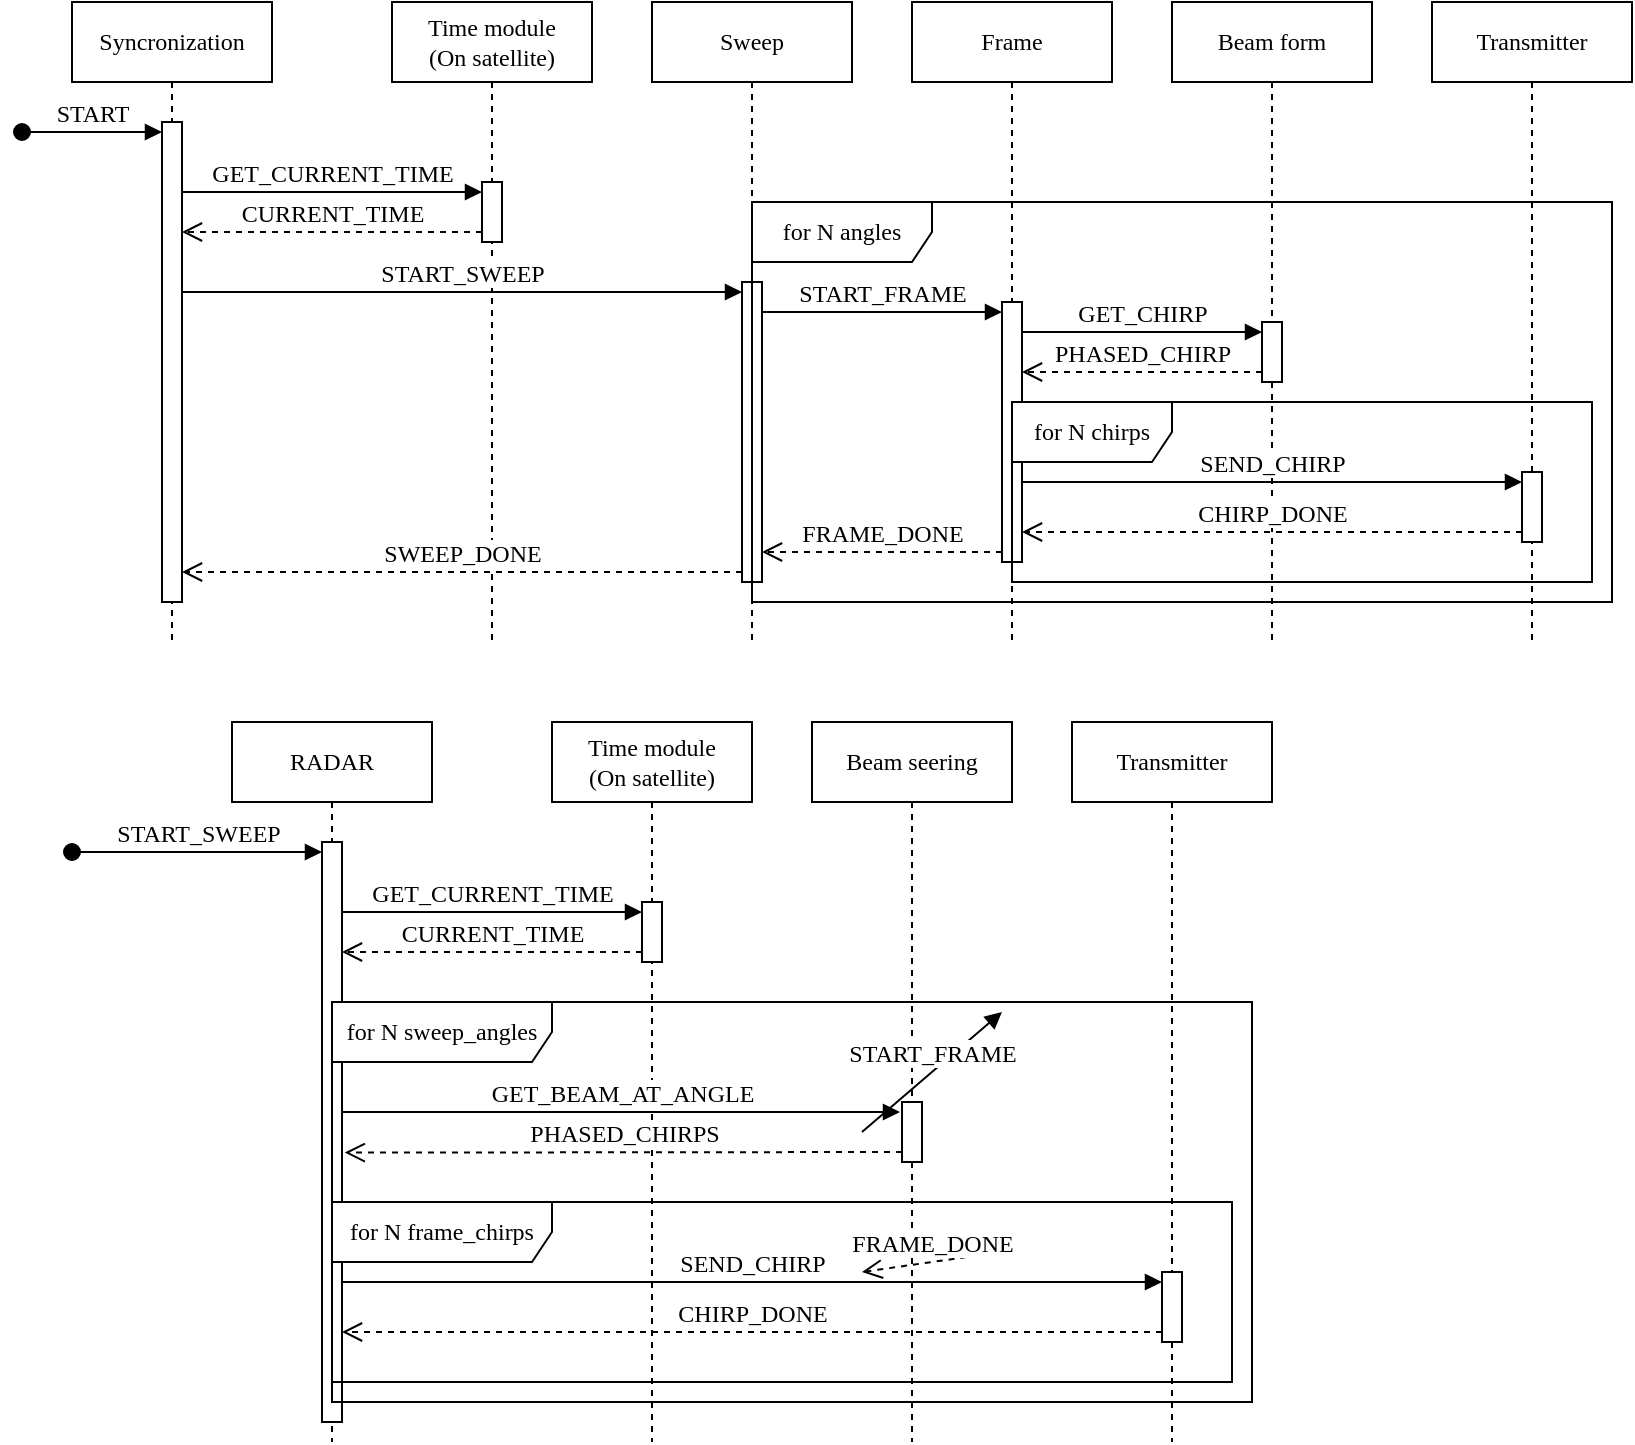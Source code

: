 <mxfile version="26.2.13">
  <diagram name="Page-1" id="kV-45eQNpwQn6KGaD91V">
    <mxGraphModel dx="1190" dy="633" grid="1" gridSize="10" guides="1" tooltips="1" connect="1" arrows="1" fold="1" page="1" pageScale="1" pageWidth="827" pageHeight="1169" math="0" shadow="0">
      <root>
        <mxCell id="0" />
        <mxCell id="1" parent="0" />
        <mxCell id="dV2UwhRpdAfM-n-fXqlM-1" value="Syncronization" style="shape=umlLifeline;perimeter=lifelinePerimeter;whiteSpace=wrap;html=1;container=1;dropTarget=0;collapsible=0;recursiveResize=0;outlineConnect=0;portConstraint=eastwest;newEdgeStyle={&quot;edgeStyle&quot;:&quot;elbowEdgeStyle&quot;,&quot;elbow&quot;:&quot;vertical&quot;,&quot;curved&quot;:0,&quot;rounded&quot;:0};fontFamily=modern;fontSource=https%3A%2F%2Fsourceforge.net%2Fprojects%2Fcm-unicode%2F;fontSize=12;" parent="1" vertex="1">
          <mxGeometry x="40" y="40" width="100" height="320" as="geometry" />
        </mxCell>
        <mxCell id="dV2UwhRpdAfM-n-fXqlM-11" value="" style="html=1;points=[[0,0,0,0,5],[0,1,0,0,-5],[1,0,0,0,5],[1,1,0,0,-5]];perimeter=orthogonalPerimeter;outlineConnect=0;targetShapes=umlLifeline;portConstraint=eastwest;newEdgeStyle={&quot;curved&quot;:0,&quot;rounded&quot;:0};fontFamily=modern;fontSource=https%3A%2F%2Fsourceforge.net%2Fprojects%2Fcm-unicode%2F;fontSize=12;" parent="dV2UwhRpdAfM-n-fXqlM-1" vertex="1">
          <mxGeometry x="45" y="60" width="10" height="240" as="geometry" />
        </mxCell>
        <mxCell id="dV2UwhRpdAfM-n-fXqlM-12" value="START" style="html=1;verticalAlign=bottom;startArrow=oval;endArrow=block;startSize=8;curved=0;rounded=0;entryX=0;entryY=0;entryDx=0;entryDy=5;fontFamily=modern;fontSource=https%3A%2F%2Fsourceforge.net%2Fprojects%2Fcm-unicode%2F;fontSize=12;" parent="dV2UwhRpdAfM-n-fXqlM-1" target="dV2UwhRpdAfM-n-fXqlM-11" edge="1">
          <mxGeometry relative="1" as="geometry">
            <mxPoint x="-25" y="65" as="sourcePoint" />
          </mxGeometry>
        </mxCell>
        <mxCell id="dV2UwhRpdAfM-n-fXqlM-2" value="Time module&lt;br&gt;(On satellite)" style="shape=umlLifeline;perimeter=lifelinePerimeter;whiteSpace=wrap;html=1;container=1;dropTarget=0;collapsible=0;recursiveResize=0;outlineConnect=0;portConstraint=eastwest;newEdgeStyle={&quot;edgeStyle&quot;:&quot;elbowEdgeStyle&quot;,&quot;elbow&quot;:&quot;vertical&quot;,&quot;curved&quot;:0,&quot;rounded&quot;:0};fontFamily=modern;fontSource=https%3A%2F%2Fsourceforge.net%2Fprojects%2Fcm-unicode%2F;fontSize=12;" parent="1" vertex="1">
          <mxGeometry x="200" y="40" width="100" height="320" as="geometry" />
        </mxCell>
        <mxCell id="dV2UwhRpdAfM-n-fXqlM-8" value="" style="html=1;points=[[0,0,0,0,5],[0,1,0,0,-5],[1,0,0,0,5],[1,1,0,0,-5]];perimeter=orthogonalPerimeter;outlineConnect=0;targetShapes=umlLifeline;portConstraint=eastwest;newEdgeStyle={&quot;curved&quot;:0,&quot;rounded&quot;:0};fontFamily=modern;fontSource=https%3A%2F%2Fsourceforge.net%2Fprojects%2Fcm-unicode%2F;fontSize=12;" parent="dV2UwhRpdAfM-n-fXqlM-2" vertex="1">
          <mxGeometry x="45" y="90" width="10" height="30" as="geometry" />
        </mxCell>
        <mxCell id="dV2UwhRpdAfM-n-fXqlM-3" value="Sweep" style="shape=umlLifeline;perimeter=lifelinePerimeter;whiteSpace=wrap;html=1;container=1;dropTarget=0;collapsible=0;recursiveResize=0;outlineConnect=0;portConstraint=eastwest;newEdgeStyle={&quot;edgeStyle&quot;:&quot;elbowEdgeStyle&quot;,&quot;elbow&quot;:&quot;vertical&quot;,&quot;curved&quot;:0,&quot;rounded&quot;:0};fontFamily=modern;fontSource=https%3A%2F%2Fsourceforge.net%2Fprojects%2Fcm-unicode%2F;fontSize=12;" parent="1" vertex="1">
          <mxGeometry x="330" y="40" width="100" height="320" as="geometry" />
        </mxCell>
        <mxCell id="dV2UwhRpdAfM-n-fXqlM-13" value="" style="html=1;points=[[0,0,0,0,5],[0,1,0,0,-5],[1,0,0,0,5],[1,1,0,0,-5]];perimeter=orthogonalPerimeter;outlineConnect=0;targetShapes=umlLifeline;portConstraint=eastwest;newEdgeStyle={&quot;curved&quot;:0,&quot;rounded&quot;:0};fontFamily=modern;fontSource=https%3A%2F%2Fsourceforge.net%2Fprojects%2Fcm-unicode%2F;fontSize=12;" parent="dV2UwhRpdAfM-n-fXqlM-3" vertex="1">
          <mxGeometry x="45" y="140" width="10" height="150" as="geometry" />
        </mxCell>
        <mxCell id="dV2UwhRpdAfM-n-fXqlM-4" value="Frame" style="shape=umlLifeline;perimeter=lifelinePerimeter;whiteSpace=wrap;html=1;container=1;dropTarget=0;collapsible=0;recursiveResize=0;outlineConnect=0;portConstraint=eastwest;newEdgeStyle={&quot;edgeStyle&quot;:&quot;elbowEdgeStyle&quot;,&quot;elbow&quot;:&quot;vertical&quot;,&quot;curved&quot;:0,&quot;rounded&quot;:0};fontFamily=modern;fontSource=https%3A%2F%2Fsourceforge.net%2Fprojects%2Fcm-unicode%2F;fontSize=12;" parent="1" vertex="1">
          <mxGeometry x="460" y="40" width="100" height="320" as="geometry" />
        </mxCell>
        <mxCell id="dV2UwhRpdAfM-n-fXqlM-16" value="" style="html=1;points=[[0,0,0,0,5],[0,1,0,0,-5],[1,0,0,0,5],[1,1,0,0,-5]];perimeter=orthogonalPerimeter;outlineConnect=0;targetShapes=umlLifeline;portConstraint=eastwest;newEdgeStyle={&quot;curved&quot;:0,&quot;rounded&quot;:0};fontFamily=modern;fontSource=https%3A%2F%2Fsourceforge.net%2Fprojects%2Fcm-unicode%2F;fontSize=12;" parent="dV2UwhRpdAfM-n-fXqlM-4" vertex="1">
          <mxGeometry x="45" y="150" width="10" height="130" as="geometry" />
        </mxCell>
        <mxCell id="dV2UwhRpdAfM-n-fXqlM-5" value="Beam form" style="shape=umlLifeline;perimeter=lifelinePerimeter;whiteSpace=wrap;html=1;container=1;dropTarget=0;collapsible=0;recursiveResize=0;outlineConnect=0;portConstraint=eastwest;newEdgeStyle={&quot;edgeStyle&quot;:&quot;elbowEdgeStyle&quot;,&quot;elbow&quot;:&quot;vertical&quot;,&quot;curved&quot;:0,&quot;rounded&quot;:0};fontFamily=modern;fontSource=https%3A%2F%2Fsourceforge.net%2Fprojects%2Fcm-unicode%2F;fontSize=12;" parent="1" vertex="1">
          <mxGeometry x="590" y="40" width="100" height="320" as="geometry" />
        </mxCell>
        <mxCell id="dV2UwhRpdAfM-n-fXqlM-6" value="Transmitter" style="shape=umlLifeline;perimeter=lifelinePerimeter;whiteSpace=wrap;html=1;container=1;dropTarget=0;collapsible=0;recursiveResize=0;outlineConnect=0;portConstraint=eastwest;newEdgeStyle={&quot;edgeStyle&quot;:&quot;elbowEdgeStyle&quot;,&quot;elbow&quot;:&quot;vertical&quot;,&quot;curved&quot;:0,&quot;rounded&quot;:0};fontFamily=modern;fontSource=https%3A%2F%2Fsourceforge.net%2Fprojects%2Fcm-unicode%2F;fontSize=12;" parent="1" vertex="1">
          <mxGeometry x="720" y="40" width="100" height="320" as="geometry" />
        </mxCell>
        <mxCell id="dV2UwhRpdAfM-n-fXqlM-9" value="GET_CURRENT_TIME" style="html=1;verticalAlign=bottom;endArrow=block;curved=0;rounded=0;entryX=0;entryY=0;entryDx=0;entryDy=5;fontFamily=modern;fontSource=https%3A%2F%2Fsourceforge.net%2Fprojects%2Fcm-unicode%2F;fontSize=12;" parent="1" source="dV2UwhRpdAfM-n-fXqlM-11" target="dV2UwhRpdAfM-n-fXqlM-8" edge="1">
          <mxGeometry relative="1" as="geometry">
            <mxPoint x="130" y="135" as="sourcePoint" />
          </mxGeometry>
        </mxCell>
        <mxCell id="dV2UwhRpdAfM-n-fXqlM-10" value="CURRENT_TIME" style="html=1;verticalAlign=bottom;endArrow=open;dashed=1;endSize=8;curved=0;rounded=0;exitX=0;exitY=1;exitDx=0;exitDy=-5;fontFamily=modern;fontSource=https%3A%2F%2Fsourceforge.net%2Fprojects%2Fcm-unicode%2F;fontSize=12;" parent="1" source="dV2UwhRpdAfM-n-fXqlM-8" target="dV2UwhRpdAfM-n-fXqlM-11" edge="1">
          <mxGeometry relative="1" as="geometry">
            <mxPoint x="130" y="205" as="targetPoint" />
          </mxGeometry>
        </mxCell>
        <mxCell id="dV2UwhRpdAfM-n-fXqlM-14" value="START_SWEEP" style="html=1;verticalAlign=bottom;endArrow=block;curved=0;rounded=0;entryX=0;entryY=0;entryDx=0;entryDy=5;fontFamily=modern;fontSource=https%3A%2F%2Fsourceforge.net%2Fprojects%2Fcm-unicode%2F;fontSize=12;" parent="1" source="dV2UwhRpdAfM-n-fXqlM-11" target="dV2UwhRpdAfM-n-fXqlM-13" edge="1">
          <mxGeometry relative="1" as="geometry">
            <mxPoint x="305" y="245" as="sourcePoint" />
          </mxGeometry>
        </mxCell>
        <mxCell id="dV2UwhRpdAfM-n-fXqlM-15" value="SWEEP_DONE" style="html=1;verticalAlign=bottom;endArrow=open;dashed=1;endSize=8;curved=0;rounded=0;exitX=0;exitY=1;exitDx=0;exitDy=-5;fontFamily=modern;fontSource=https%3A%2F%2Fsourceforge.net%2Fprojects%2Fcm-unicode%2F;fontSize=12;" parent="1" source="dV2UwhRpdAfM-n-fXqlM-13" target="dV2UwhRpdAfM-n-fXqlM-11" edge="1">
          <mxGeometry relative="1" as="geometry">
            <mxPoint x="305" y="315" as="targetPoint" />
          </mxGeometry>
        </mxCell>
        <mxCell id="dV2UwhRpdAfM-n-fXqlM-17" value="START_FRAME" style="html=1;verticalAlign=bottom;endArrow=block;curved=0;rounded=0;entryX=0;entryY=0;entryDx=0;entryDy=5;fontFamily=modern;fontSource=https%3A%2F%2Fsourceforge.net%2Fprojects%2Fcm-unicode%2F;fontSize=12;" parent="1" source="dV2UwhRpdAfM-n-fXqlM-13" target="dV2UwhRpdAfM-n-fXqlM-16" edge="1">
          <mxGeometry relative="1" as="geometry">
            <mxPoint x="435" y="255" as="sourcePoint" />
          </mxGeometry>
        </mxCell>
        <mxCell id="dV2UwhRpdAfM-n-fXqlM-18" value="FRAME_DONE" style="html=1;verticalAlign=bottom;endArrow=open;dashed=1;endSize=8;curved=0;rounded=0;exitX=0;exitY=1;exitDx=0;exitDy=-5;fontFamily=modern;fontSource=https%3A%2F%2Fsourceforge.net%2Fprojects%2Fcm-unicode%2F;fontSize=12;" parent="1" source="dV2UwhRpdAfM-n-fXqlM-16" target="dV2UwhRpdAfM-n-fXqlM-13" edge="1">
          <mxGeometry relative="1" as="geometry">
            <mxPoint x="435" y="325" as="targetPoint" />
          </mxGeometry>
        </mxCell>
        <mxCell id="dV2UwhRpdAfM-n-fXqlM-19" value="for N angles" style="shape=umlFrame;whiteSpace=wrap;html=1;pointerEvents=0;width=90;height=30;fontFamily=modern;fontSource=https%3A%2F%2Fsourceforge.net%2Fprojects%2Fcm-unicode%2F;fontSize=12;" parent="1" vertex="1">
          <mxGeometry x="380" y="140" width="430" height="200" as="geometry" />
        </mxCell>
        <mxCell id="dV2UwhRpdAfM-n-fXqlM-21" value="" style="html=1;points=[[0,0,0,0,5],[0,1,0,0,-5],[1,0,0,0,5],[1,1,0,0,-5]];perimeter=orthogonalPerimeter;outlineConnect=0;targetShapes=umlLifeline;portConstraint=eastwest;newEdgeStyle={&quot;curved&quot;:0,&quot;rounded&quot;:0};fontFamily=modern;fontSource=https%3A%2F%2Fsourceforge.net%2Fprojects%2Fcm-unicode%2F;fontSize=12;" parent="1" vertex="1">
          <mxGeometry x="635" y="200" width="10" height="30" as="geometry" />
        </mxCell>
        <mxCell id="dV2UwhRpdAfM-n-fXqlM-22" value="GET_CHIRP" style="html=1;verticalAlign=bottom;endArrow=block;curved=0;rounded=0;entryX=0;entryY=0;entryDx=0;entryDy=5;exitX=1;exitY=0;exitDx=0;exitDy=5;exitPerimeter=0;fontFamily=modern;fontSource=https%3A%2F%2Fsourceforge.net%2Fprojects%2Fcm-unicode%2F;fontSize=12;" parent="1" edge="1">
          <mxGeometry relative="1" as="geometry">
            <mxPoint x="515" y="205" as="sourcePoint" />
            <mxPoint x="635" y="205" as="targetPoint" />
          </mxGeometry>
        </mxCell>
        <mxCell id="dV2UwhRpdAfM-n-fXqlM-23" value="PHASED_CHIRP" style="html=1;verticalAlign=bottom;endArrow=open;dashed=1;endSize=8;curved=0;rounded=0;exitX=0;exitY=1;exitDx=0;exitDy=-5;fontFamily=modern;fontSource=https%3A%2F%2Fsourceforge.net%2Fprojects%2Fcm-unicode%2F;fontSize=12;" parent="1" source="dV2UwhRpdAfM-n-fXqlM-21" target="dV2UwhRpdAfM-n-fXqlM-16" edge="1">
          <mxGeometry relative="1" as="geometry">
            <mxPoint x="565" y="345" as="targetPoint" />
          </mxGeometry>
        </mxCell>
        <mxCell id="dV2UwhRpdAfM-n-fXqlM-28" value="for N chirps" style="shape=umlFrame;whiteSpace=wrap;html=1;pointerEvents=0;width=80;height=30;fontFamily=modern;fontSource=https%3A%2F%2Fsourceforge.net%2Fprojects%2Fcm-unicode%2F;fontSize=12;" parent="1" vertex="1">
          <mxGeometry x="510" y="240" width="290" height="90" as="geometry" />
        </mxCell>
        <mxCell id="dV2UwhRpdAfM-n-fXqlM-29" value="" style="html=1;points=[[0,0,0,0,5],[0,1,0,0,-5],[1,0,0,0,5],[1,1,0,0,-5]];perimeter=orthogonalPerimeter;outlineConnect=0;targetShapes=umlLifeline;portConstraint=eastwest;newEdgeStyle={&quot;curved&quot;:0,&quot;rounded&quot;:0};fontFamily=modern;fontSource=https%3A%2F%2Fsourceforge.net%2Fprojects%2Fcm-unicode%2F;fontSize=12;" parent="1" vertex="1">
          <mxGeometry x="765" y="275" width="10" height="35" as="geometry" />
        </mxCell>
        <mxCell id="dV2UwhRpdAfM-n-fXqlM-30" value="SEND_CHIRP" style="html=1;verticalAlign=bottom;endArrow=block;curved=0;rounded=0;entryX=0;entryY=0;entryDx=0;entryDy=5;fontFamily=modern;fontSource=https%3A%2F%2Fsourceforge.net%2Fprojects%2Fcm-unicode%2F;fontSize=12;" parent="1" source="dV2UwhRpdAfM-n-fXqlM-16" target="dV2UwhRpdAfM-n-fXqlM-29" edge="1">
          <mxGeometry relative="1" as="geometry">
            <mxPoint x="695" y="390" as="sourcePoint" />
          </mxGeometry>
        </mxCell>
        <mxCell id="dV2UwhRpdAfM-n-fXqlM-31" value="CHIRP_DONE" style="html=1;verticalAlign=bottom;endArrow=open;dashed=1;endSize=8;curved=0;rounded=0;exitX=0;exitY=1;exitDx=0;exitDy=-5;fontFamily=modern;fontSource=https%3A%2F%2Fsourceforge.net%2Fprojects%2Fcm-unicode%2F;fontSize=12;" parent="1" source="dV2UwhRpdAfM-n-fXqlM-29" target="dV2UwhRpdAfM-n-fXqlM-16" edge="1">
          <mxGeometry relative="1" as="geometry">
            <mxPoint x="695" y="460" as="targetPoint" />
          </mxGeometry>
        </mxCell>
        <mxCell id="aHgUXemeiwbD6eJTPdw7-1" value="RADAR" style="shape=umlLifeline;perimeter=lifelinePerimeter;whiteSpace=wrap;html=1;container=1;dropTarget=0;collapsible=0;recursiveResize=0;outlineConnect=0;portConstraint=eastwest;newEdgeStyle={&quot;edgeStyle&quot;:&quot;elbowEdgeStyle&quot;,&quot;elbow&quot;:&quot;vertical&quot;,&quot;curved&quot;:0,&quot;rounded&quot;:0};fontFamily=modern;fontSource=https%3A%2F%2Fsourceforge.net%2Fprojects%2Fcm-unicode%2F;fontSize=12;" vertex="1" parent="1">
          <mxGeometry x="120" y="400" width="100" height="360" as="geometry" />
        </mxCell>
        <mxCell id="aHgUXemeiwbD6eJTPdw7-2" value="" style="html=1;points=[[0,0,0,0,5],[0,1,0,0,-5],[1,0,0,0,5],[1,1,0,0,-5]];perimeter=orthogonalPerimeter;outlineConnect=0;targetShapes=umlLifeline;portConstraint=eastwest;newEdgeStyle={&quot;curved&quot;:0,&quot;rounded&quot;:0};fontFamily=modern;fontSource=https%3A%2F%2Fsourceforge.net%2Fprojects%2Fcm-unicode%2F;fontSize=12;" vertex="1" parent="aHgUXemeiwbD6eJTPdw7-1">
          <mxGeometry x="45" y="60" width="10" height="290" as="geometry" />
        </mxCell>
        <mxCell id="aHgUXemeiwbD6eJTPdw7-3" value="START_SWEEP" style="html=1;verticalAlign=bottom;startArrow=oval;endArrow=block;startSize=8;curved=0;rounded=0;entryX=0;entryY=0;entryDx=0;entryDy=5;fontFamily=modern;fontSource=https%3A%2F%2Fsourceforge.net%2Fprojects%2Fcm-unicode%2F;fontSize=12;" edge="1" parent="aHgUXemeiwbD6eJTPdw7-1" target="aHgUXemeiwbD6eJTPdw7-2">
          <mxGeometry relative="1" as="geometry">
            <mxPoint x="-80" y="65" as="sourcePoint" />
          </mxGeometry>
        </mxCell>
        <mxCell id="aHgUXemeiwbD6eJTPdw7-4" value="Time module&lt;br&gt;(On satellite)" style="shape=umlLifeline;perimeter=lifelinePerimeter;whiteSpace=wrap;html=1;container=1;dropTarget=0;collapsible=0;recursiveResize=0;outlineConnect=0;portConstraint=eastwest;newEdgeStyle={&quot;edgeStyle&quot;:&quot;elbowEdgeStyle&quot;,&quot;elbow&quot;:&quot;vertical&quot;,&quot;curved&quot;:0,&quot;rounded&quot;:0};fontFamily=modern;fontSource=https%3A%2F%2Fsourceforge.net%2Fprojects%2Fcm-unicode%2F;fontSize=12;" vertex="1" parent="1">
          <mxGeometry x="280" y="400" width="100" height="360" as="geometry" />
        </mxCell>
        <mxCell id="aHgUXemeiwbD6eJTPdw7-5" value="" style="html=1;points=[[0,0,0,0,5],[0,1,0,0,-5],[1,0,0,0,5],[1,1,0,0,-5]];perimeter=orthogonalPerimeter;outlineConnect=0;targetShapes=umlLifeline;portConstraint=eastwest;newEdgeStyle={&quot;curved&quot;:0,&quot;rounded&quot;:0};fontFamily=modern;fontSource=https%3A%2F%2Fsourceforge.net%2Fprojects%2Fcm-unicode%2F;fontSize=12;" vertex="1" parent="aHgUXemeiwbD6eJTPdw7-4">
          <mxGeometry x="45" y="90" width="10" height="30" as="geometry" />
        </mxCell>
        <mxCell id="aHgUXemeiwbD6eJTPdw7-10" value="Beam seering" style="shape=umlLifeline;perimeter=lifelinePerimeter;whiteSpace=wrap;html=1;container=1;dropTarget=0;collapsible=0;recursiveResize=0;outlineConnect=0;portConstraint=eastwest;newEdgeStyle={&quot;edgeStyle&quot;:&quot;elbowEdgeStyle&quot;,&quot;elbow&quot;:&quot;vertical&quot;,&quot;curved&quot;:0,&quot;rounded&quot;:0};fontFamily=modern;fontSource=https%3A%2F%2Fsourceforge.net%2Fprojects%2Fcm-unicode%2F;fontSize=12;" vertex="1" parent="1">
          <mxGeometry x="410" y="400" width="100" height="360" as="geometry" />
        </mxCell>
        <mxCell id="aHgUXemeiwbD6eJTPdw7-11" value="Transmitter" style="shape=umlLifeline;perimeter=lifelinePerimeter;whiteSpace=wrap;html=1;container=1;dropTarget=0;collapsible=0;recursiveResize=0;outlineConnect=0;portConstraint=eastwest;newEdgeStyle={&quot;edgeStyle&quot;:&quot;elbowEdgeStyle&quot;,&quot;elbow&quot;:&quot;vertical&quot;,&quot;curved&quot;:0,&quot;rounded&quot;:0};fontFamily=modern;fontSource=https%3A%2F%2Fsourceforge.net%2Fprojects%2Fcm-unicode%2F;fontSize=12;" vertex="1" parent="1">
          <mxGeometry x="540" y="400" width="100" height="360" as="geometry" />
        </mxCell>
        <mxCell id="aHgUXemeiwbD6eJTPdw7-12" value="GET_CURRENT_TIME" style="html=1;verticalAlign=bottom;endArrow=block;curved=0;rounded=0;entryX=0;entryY=0;entryDx=0;entryDy=5;fontFamily=modern;fontSource=https%3A%2F%2Fsourceforge.net%2Fprojects%2Fcm-unicode%2F;fontSize=12;" edge="1" parent="1" source="aHgUXemeiwbD6eJTPdw7-2" target="aHgUXemeiwbD6eJTPdw7-5">
          <mxGeometry relative="1" as="geometry">
            <mxPoint x="210" y="495" as="sourcePoint" />
          </mxGeometry>
        </mxCell>
        <mxCell id="aHgUXemeiwbD6eJTPdw7-13" value="CURRENT_TIME" style="html=1;verticalAlign=bottom;endArrow=open;dashed=1;endSize=8;curved=0;rounded=0;exitX=0;exitY=1;exitDx=0;exitDy=-5;fontFamily=modern;fontSource=https%3A%2F%2Fsourceforge.net%2Fprojects%2Fcm-unicode%2F;fontSize=12;" edge="1" parent="1" source="aHgUXemeiwbD6eJTPdw7-5" target="aHgUXemeiwbD6eJTPdw7-2">
          <mxGeometry relative="1" as="geometry">
            <mxPoint x="210" y="565" as="targetPoint" />
          </mxGeometry>
        </mxCell>
        <mxCell id="aHgUXemeiwbD6eJTPdw7-16" value="START_FRAME" style="html=1;verticalAlign=bottom;endArrow=block;curved=0;rounded=0;entryX=0;entryY=0;entryDx=0;entryDy=5;fontFamily=modern;fontSource=https%3A%2F%2Fsourceforge.net%2Fprojects%2Fcm-unicode%2F;fontSize=12;" edge="1" parent="1" source="aHgUXemeiwbD6eJTPdw7-7">
          <mxGeometry relative="1" as="geometry">
            <mxPoint x="435" y="605" as="sourcePoint" />
            <mxPoint x="505" y="545.0" as="targetPoint" />
          </mxGeometry>
        </mxCell>
        <mxCell id="aHgUXemeiwbD6eJTPdw7-17" value="FRAME_DONE" style="html=1;verticalAlign=bottom;endArrow=open;dashed=1;endSize=8;curved=0;rounded=0;exitX=0;exitY=1;exitDx=0;exitDy=-5;fontFamily=modern;fontSource=https%3A%2F%2Fsourceforge.net%2Fprojects%2Fcm-unicode%2F;fontSize=12;" edge="1" parent="1" target="aHgUXemeiwbD6eJTPdw7-7">
          <mxGeometry relative="1" as="geometry">
            <mxPoint x="435" y="675" as="targetPoint" />
            <mxPoint x="505" y="665.0" as="sourcePoint" />
          </mxGeometry>
        </mxCell>
        <mxCell id="aHgUXemeiwbD6eJTPdw7-18" value="for N sweep_angles" style="shape=umlFrame;whiteSpace=wrap;html=1;pointerEvents=0;width=110;height=30;fontFamily=modern;fontSource=https%3A%2F%2Fsourceforge.net%2Fprojects%2Fcm-unicode%2F;fontSize=12;" vertex="1" parent="1">
          <mxGeometry x="170" y="540" width="460" height="200" as="geometry" />
        </mxCell>
        <mxCell id="aHgUXemeiwbD6eJTPdw7-19" value="" style="html=1;points=[[0,0,0,0,5],[0,1,0,0,-5],[1,0,0,0,5],[1,1,0,0,-5]];perimeter=orthogonalPerimeter;outlineConnect=0;targetShapes=umlLifeline;portConstraint=eastwest;newEdgeStyle={&quot;curved&quot;:0,&quot;rounded&quot;:0};fontFamily=modern;fontSource=https%3A%2F%2Fsourceforge.net%2Fprojects%2Fcm-unicode%2F;fontSize=12;" vertex="1" parent="1">
          <mxGeometry x="455" y="590" width="10" height="30" as="geometry" />
        </mxCell>
        <mxCell id="aHgUXemeiwbD6eJTPdw7-22" value="for N frame_chirps" style="shape=umlFrame;whiteSpace=wrap;html=1;pointerEvents=0;width=110;height=30;fontFamily=modern;fontSource=https%3A%2F%2Fsourceforge.net%2Fprojects%2Fcm-unicode%2F;fontSize=12;" vertex="1" parent="1">
          <mxGeometry x="170" y="640" width="450" height="90" as="geometry" />
        </mxCell>
        <mxCell id="aHgUXemeiwbD6eJTPdw7-23" value="" style="html=1;points=[[0,0,0,0,5],[0,1,0,0,-5],[1,0,0,0,5],[1,1,0,0,-5]];perimeter=orthogonalPerimeter;outlineConnect=0;targetShapes=umlLifeline;portConstraint=eastwest;newEdgeStyle={&quot;curved&quot;:0,&quot;rounded&quot;:0};fontFamily=modern;fontSource=https%3A%2F%2Fsourceforge.net%2Fprojects%2Fcm-unicode%2F;fontSize=12;" vertex="1" parent="1">
          <mxGeometry x="585" y="675" width="10" height="35" as="geometry" />
        </mxCell>
        <mxCell id="aHgUXemeiwbD6eJTPdw7-24" value="SEND_CHIRP" style="html=1;verticalAlign=bottom;endArrow=block;curved=0;rounded=0;entryX=0;entryY=0;entryDx=0;entryDy=5;fontFamily=modern;fontSource=https%3A%2F%2Fsourceforge.net%2Fprojects%2Fcm-unicode%2F;fontSize=12;" edge="1" parent="1" source="aHgUXemeiwbD6eJTPdw7-2" target="aHgUXemeiwbD6eJTPdw7-23">
          <mxGeometry relative="1" as="geometry">
            <mxPoint x="335" y="680" as="sourcePoint" />
          </mxGeometry>
        </mxCell>
        <mxCell id="aHgUXemeiwbD6eJTPdw7-25" value="CHIRP_DONE" style="html=1;verticalAlign=bottom;endArrow=open;dashed=1;endSize=8;curved=0;rounded=0;exitX=0;exitY=1;exitDx=0;exitDy=-5;fontFamily=modern;fontSource=https%3A%2F%2Fsourceforge.net%2Fprojects%2Fcm-unicode%2F;fontSize=12;" edge="1" parent="1" source="aHgUXemeiwbD6eJTPdw7-23" target="aHgUXemeiwbD6eJTPdw7-2">
          <mxGeometry relative="1" as="geometry">
            <mxPoint x="335" y="705" as="targetPoint" />
          </mxGeometry>
        </mxCell>
        <mxCell id="aHgUXemeiwbD6eJTPdw7-26" value="&lt;span style=&quot;font-family: modern; font-size: 12px;&quot;&gt;GET_BEAM_AT_ANGLE&lt;/span&gt;" style="html=1;verticalAlign=bottom;endArrow=block;curved=0;rounded=0;" edge="1" parent="1">
          <mxGeometry width="80" relative="1" as="geometry">
            <mxPoint x="175" y="595" as="sourcePoint" />
            <mxPoint x="454" y="595" as="targetPoint" />
          </mxGeometry>
        </mxCell>
        <mxCell id="aHgUXemeiwbD6eJTPdw7-27" value="&lt;span style=&quot;font-family: modern; font-size: 12px;&quot;&gt;PHASED_CHIRPS&lt;/span&gt;" style="html=1;verticalAlign=bottom;endArrow=open;dashed=1;endSize=8;curved=0;rounded=0;exitX=0;exitY=1;exitDx=0;exitDy=-5;exitPerimeter=0;entryX=1.138;entryY=0.57;entryDx=0;entryDy=0;entryPerimeter=0;" edge="1" parent="1" source="aHgUXemeiwbD6eJTPdw7-19">
          <mxGeometry relative="1" as="geometry">
            <mxPoint x="450" y="616" as="sourcePoint" />
            <mxPoint x="176.38" y="615.3" as="targetPoint" />
          </mxGeometry>
        </mxCell>
      </root>
    </mxGraphModel>
  </diagram>
</mxfile>
